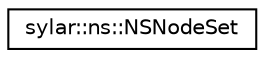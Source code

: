digraph "类继承关系图"
{
 // LATEX_PDF_SIZE
  edge [fontname="Helvetica",fontsize="10",labelfontname="Helvetica",labelfontsize="10"];
  node [fontname="Helvetica",fontsize="10",shape=record];
  rankdir="LR";
  Node0 [label="sylar::ns::NSNodeSet",height=0.2,width=0.4,color="black", fillcolor="white", style="filled",URL="$classsylar_1_1ns_1_1NSNodeSet.html",tooltip=" "];
}
